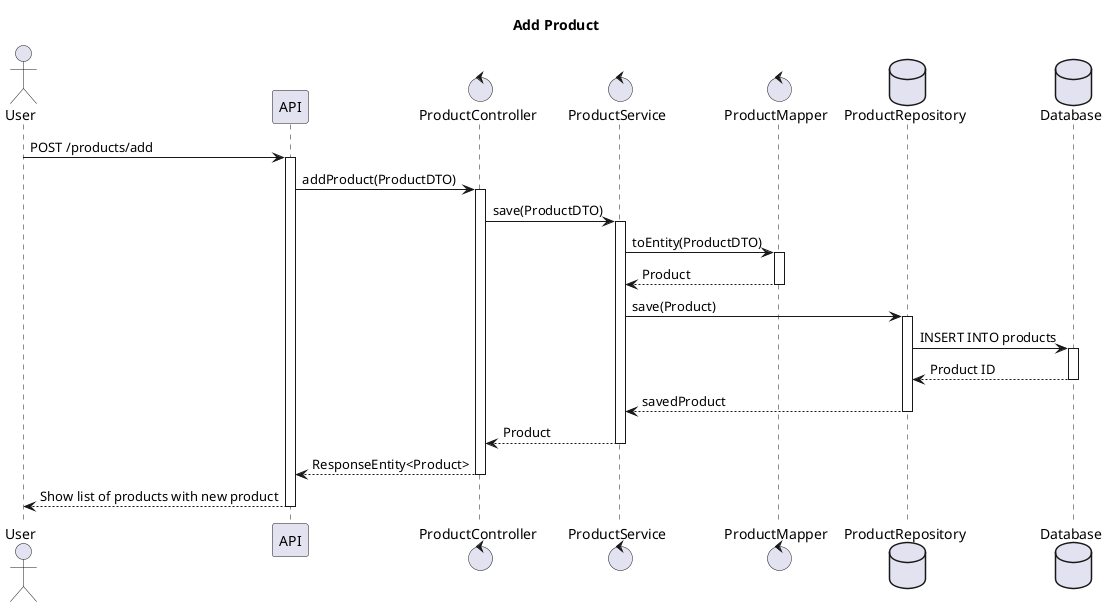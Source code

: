 @startuml
title Add Product

actor User
participant API
control ProductController
control "ProductService" as ProductService
control "ProductMapper" as ProductMapper
database ProductRepository as Repo
database Database

User -> API : POST /products/add
activate API

API -> ProductController : addProduct(ProductDTO)
activate ProductController

ProductController -> ProductService : save(ProductDTO)
activate ProductService

ProductService -> ProductMapper : toEntity(ProductDTO)
activate ProductMapper

ProductMapper --> ProductService : Product
deactivate ProductMapper

ProductService -> Repo : save(Product)
activate Repo

Repo -> Database : INSERT INTO products
activate Database
Database --> Repo : Product ID
deactivate Database

Repo --> ProductService : savedProduct
deactivate Repo

ProductService --> ProductController : Product
deactivate ProductService

ProductController --> API : ResponseEntity<Product>
deactivate ProductController

API --> User : Show list of products with new product
deactivate API

@enduml